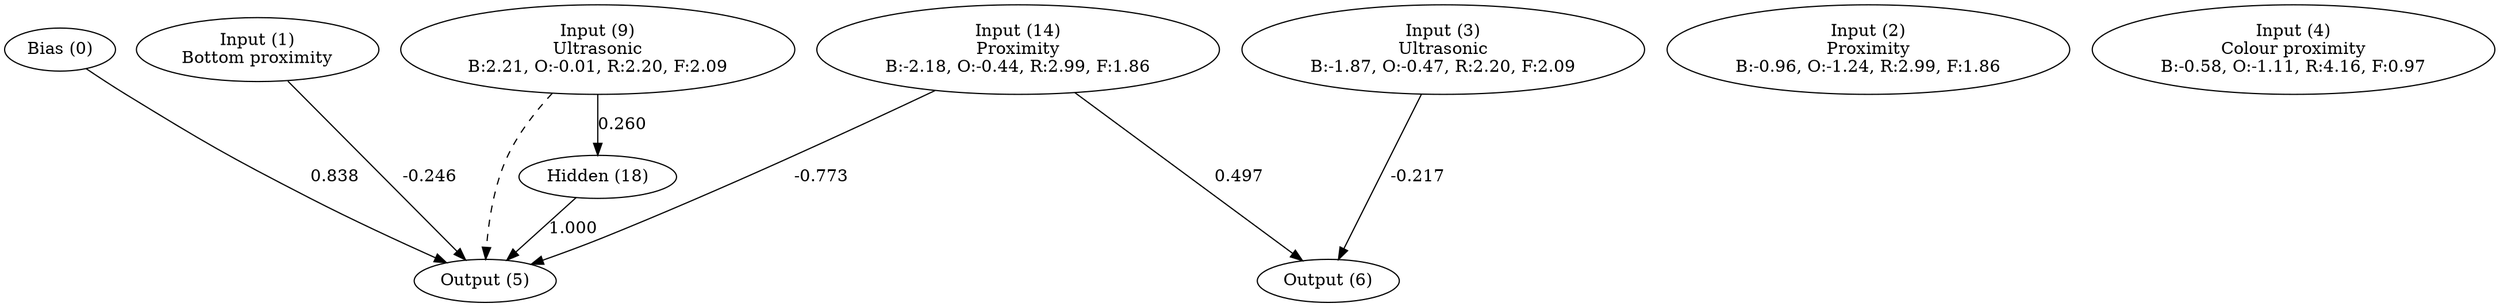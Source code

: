 digraph G {
  0 [ label="Bias (0)" ];
  1 [ label="Input (1)\nBottom proximity" ];
  2 [ label="Input (2)\nProximity\nB:-0.96, O:-1.24, R:2.99, F:1.86" ];
  3 [ label="Input (3)\nUltrasonic\nB:-1.87, O:-0.47, R:2.20, F:2.09" ];
  4 [ label="Input (4)\nColour proximity\nB:-0.58, O:-1.11, R:4.16, F:0.97" ];
  9 [ label="Input (9)\nUltrasonic\nB:2.21, O:-0.01, R:2.20, F:2.09" ];
  14 [ label="Input (14)\nProximity\nB:-2.18, O:-0.44, R:2.99, F:1.86" ];
  5 [ label="Output (5)" ];
  6 [ label="Output (6)" ];
  18 [ label="Hidden (18)" ];
  { rank=same 0 1 2 3 4 9 14 }
  { rank=same 5 6 }
  0 -> 5 [ label="0.838" ];
  1 -> 5 [ label="-0.246" ];
  3 -> 6 [ label="-0.217" ];
  9 -> 5 [ style="dashed" ];
  14 -> 5 [ label="-0.773" ];
  14 -> 6 [ label="0.497" ];
  9 -> 18 [ label="0.260" ];
  18 -> 5 [ label="1.000" ];
}

